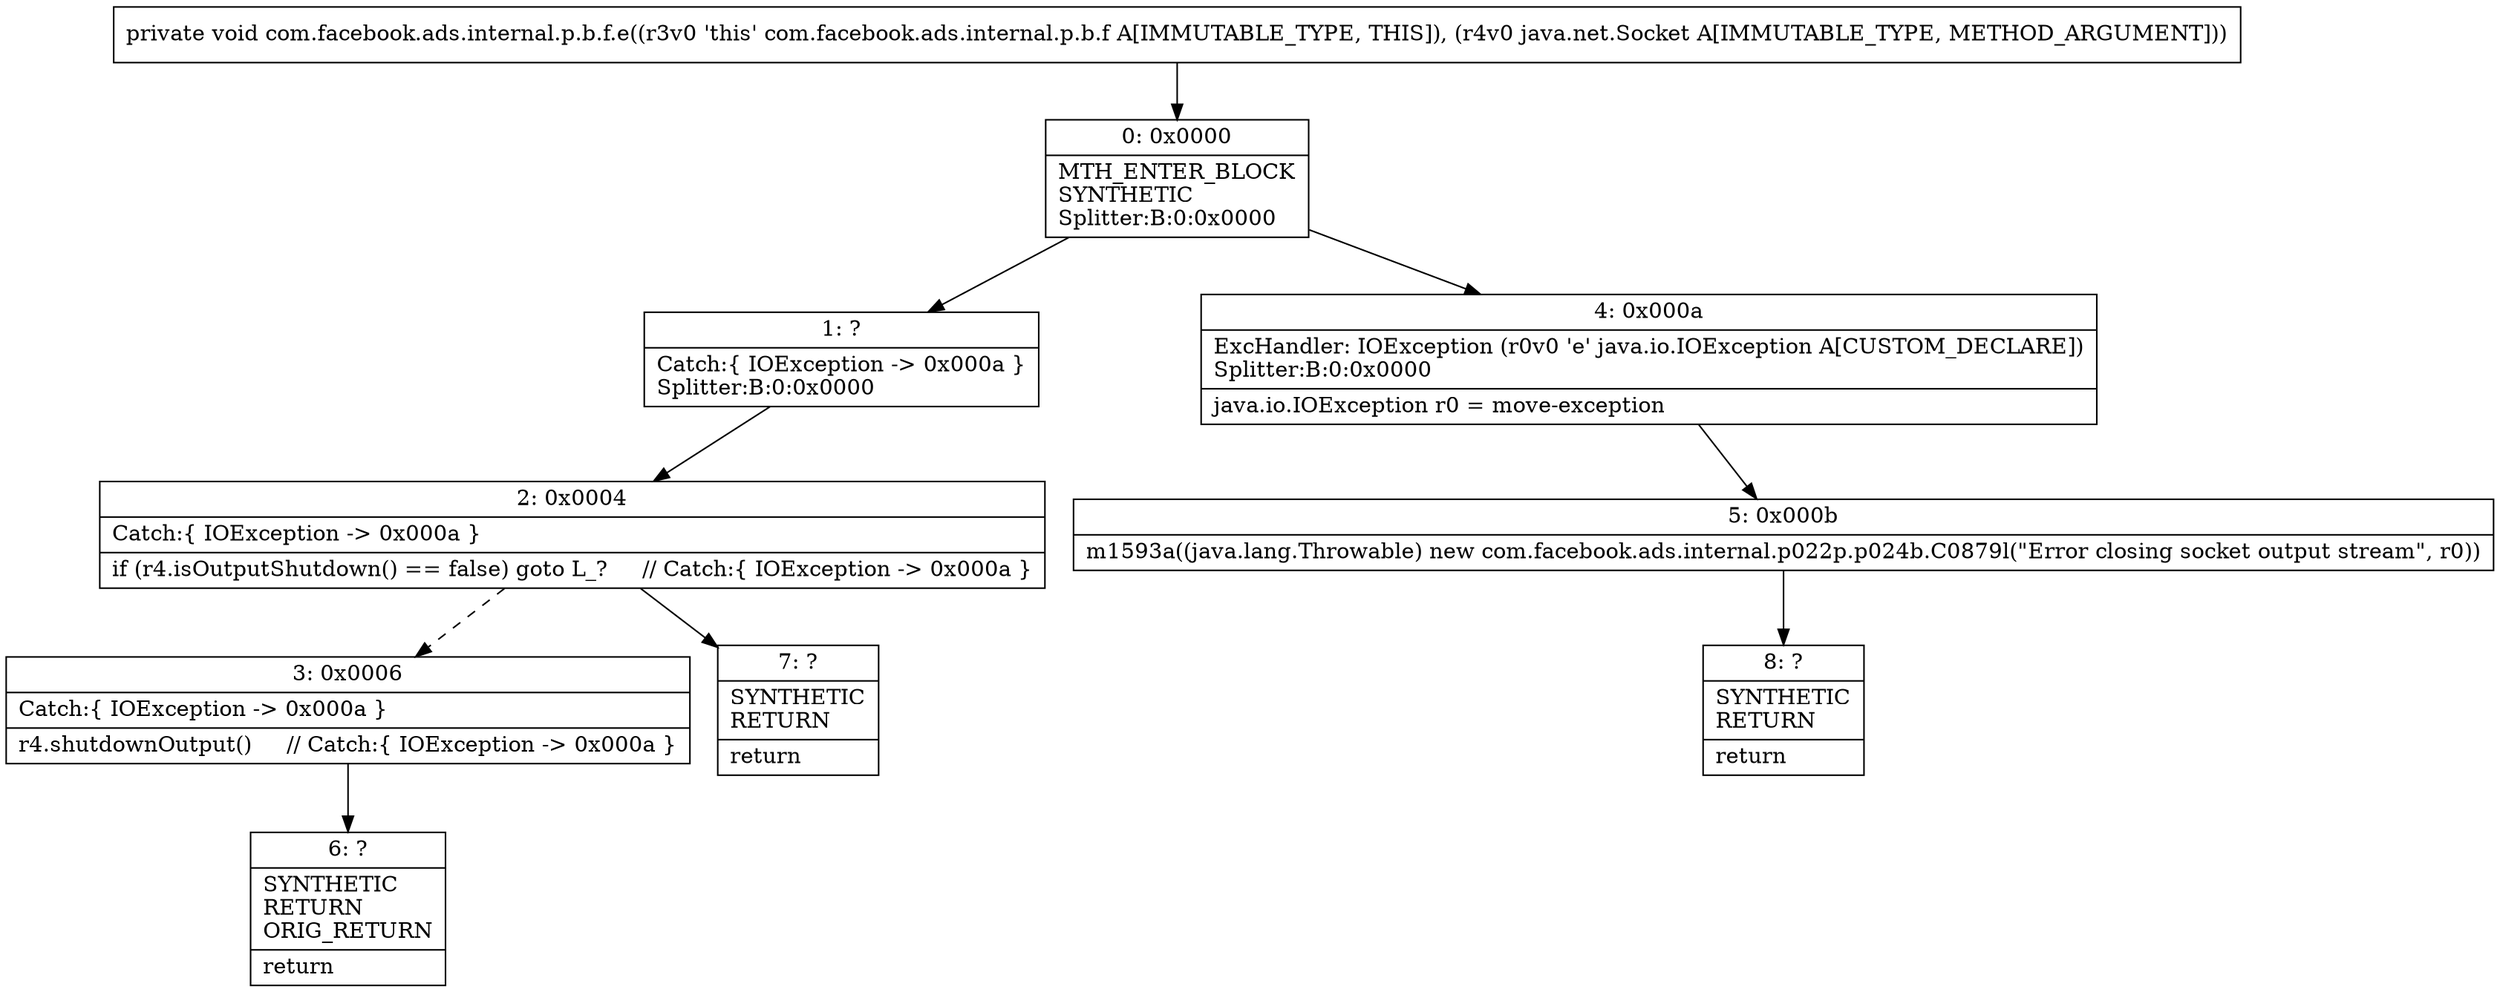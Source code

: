 digraph "CFG forcom.facebook.ads.internal.p.b.f.e(Ljava\/net\/Socket;)V" {
Node_0 [shape=record,label="{0\:\ 0x0000|MTH_ENTER_BLOCK\lSYNTHETIC\lSplitter:B:0:0x0000\l}"];
Node_1 [shape=record,label="{1\:\ ?|Catch:\{ IOException \-\> 0x000a \}\lSplitter:B:0:0x0000\l}"];
Node_2 [shape=record,label="{2\:\ 0x0004|Catch:\{ IOException \-\> 0x000a \}\l|if (r4.isOutputShutdown() == false) goto L_?     \/\/ Catch:\{ IOException \-\> 0x000a \}\l}"];
Node_3 [shape=record,label="{3\:\ 0x0006|Catch:\{ IOException \-\> 0x000a \}\l|r4.shutdownOutput()     \/\/ Catch:\{ IOException \-\> 0x000a \}\l}"];
Node_4 [shape=record,label="{4\:\ 0x000a|ExcHandler: IOException (r0v0 'e' java.io.IOException A[CUSTOM_DECLARE])\lSplitter:B:0:0x0000\l|java.io.IOException r0 = move\-exception\l}"];
Node_5 [shape=record,label="{5\:\ 0x000b|m1593a((java.lang.Throwable) new com.facebook.ads.internal.p022p.p024b.C0879l(\"Error closing socket output stream\", r0))\l}"];
Node_6 [shape=record,label="{6\:\ ?|SYNTHETIC\lRETURN\lORIG_RETURN\l|return\l}"];
Node_7 [shape=record,label="{7\:\ ?|SYNTHETIC\lRETURN\l|return\l}"];
Node_8 [shape=record,label="{8\:\ ?|SYNTHETIC\lRETURN\l|return\l}"];
MethodNode[shape=record,label="{private void com.facebook.ads.internal.p.b.f.e((r3v0 'this' com.facebook.ads.internal.p.b.f A[IMMUTABLE_TYPE, THIS]), (r4v0 java.net.Socket A[IMMUTABLE_TYPE, METHOD_ARGUMENT])) }"];
MethodNode -> Node_0;
Node_0 -> Node_1;
Node_0 -> Node_4;
Node_1 -> Node_2;
Node_2 -> Node_3[style=dashed];
Node_2 -> Node_7;
Node_3 -> Node_6;
Node_4 -> Node_5;
Node_5 -> Node_8;
}

